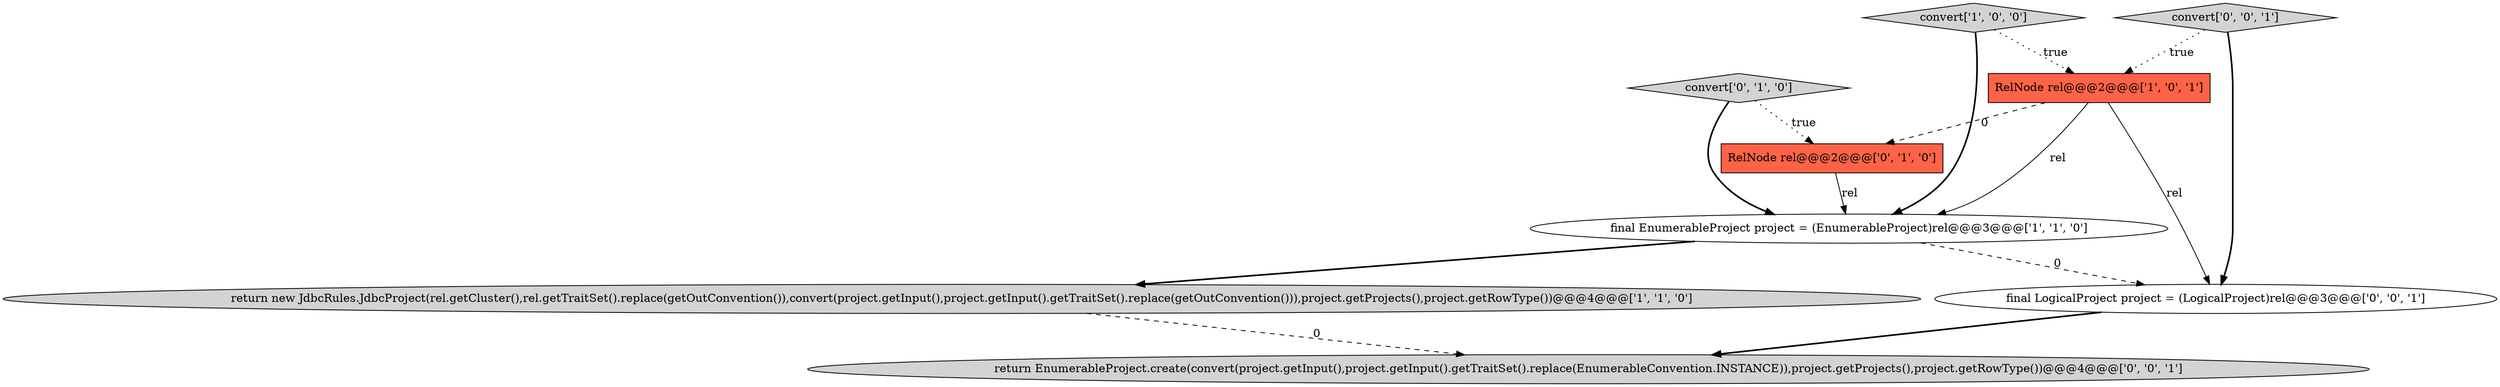 digraph {
4 [style = filled, label = "convert['0', '1', '0']", fillcolor = lightgray, shape = diamond image = "AAA0AAABBB2BBB"];
7 [style = filled, label = "convert['0', '0', '1']", fillcolor = lightgray, shape = diamond image = "AAA0AAABBB3BBB"];
3 [style = filled, label = "final EnumerableProject project = (EnumerableProject)rel@@@3@@@['1', '1', '0']", fillcolor = white, shape = ellipse image = "AAA0AAABBB1BBB"];
8 [style = filled, label = "final LogicalProject project = (LogicalProject)rel@@@3@@@['0', '0', '1']", fillcolor = white, shape = ellipse image = "AAA0AAABBB3BBB"];
5 [style = filled, label = "RelNode rel@@@2@@@['0', '1', '0']", fillcolor = tomato, shape = box image = "AAA1AAABBB2BBB"];
0 [style = filled, label = "return new JdbcRules.JdbcProject(rel.getCluster(),rel.getTraitSet().replace(getOutConvention()),convert(project.getInput(),project.getInput().getTraitSet().replace(getOutConvention())),project.getProjects(),project.getRowType())@@@4@@@['1', '1', '0']", fillcolor = lightgray, shape = ellipse image = "AAA0AAABBB1BBB"];
6 [style = filled, label = "return EnumerableProject.create(convert(project.getInput(),project.getInput().getTraitSet().replace(EnumerableConvention.INSTANCE)),project.getProjects(),project.getRowType())@@@4@@@['0', '0', '1']", fillcolor = lightgray, shape = ellipse image = "AAA0AAABBB3BBB"];
1 [style = filled, label = "convert['1', '0', '0']", fillcolor = lightgray, shape = diamond image = "AAA0AAABBB1BBB"];
2 [style = filled, label = "RelNode rel@@@2@@@['1', '0', '1']", fillcolor = tomato, shape = box image = "AAA0AAABBB1BBB"];
1->3 [style = bold, label=""];
3->8 [style = dashed, label="0"];
4->5 [style = dotted, label="true"];
4->3 [style = bold, label=""];
7->2 [style = dotted, label="true"];
2->8 [style = solid, label="rel"];
2->5 [style = dashed, label="0"];
8->6 [style = bold, label=""];
2->3 [style = solid, label="rel"];
0->6 [style = dashed, label="0"];
1->2 [style = dotted, label="true"];
7->8 [style = bold, label=""];
3->0 [style = bold, label=""];
5->3 [style = solid, label="rel"];
}
